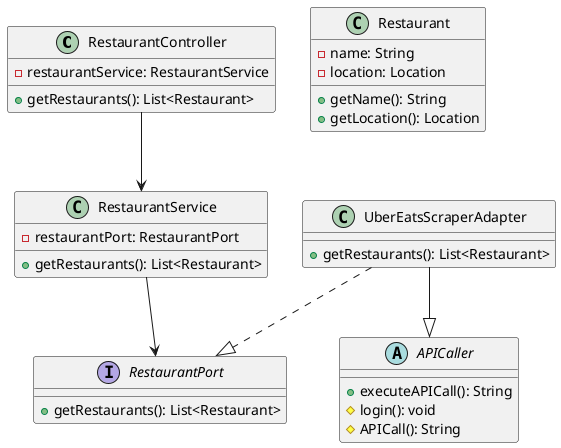 @startuml
'https://plantuml.com/class-diagram

class RestaurantController {
- restaurantService: RestaurantService

+ getRestaurants(): List<Restaurant>
}

class RestaurantService {
- restaurantPort: RestaurantPort

+ getRestaurants(): List<Restaurant>
}

abstract class APICaller {
+ executeAPICall(): String
# login(): void
# APICall(): String
}

interface RestaurantPort {
+ getRestaurants(): List<Restaurant>
}

class UberEatsScraperAdapter {
+ getRestaurants(): List<Restaurant>
}

class Restaurant {
- name: String
- location: Location
+ getName(): String
+ getLocation(): Location
}

RestaurantController --> RestaurantService
RestaurantService --> RestaurantPort
UberEatsScraperAdapter ..|> RestaurantPort
UberEatsScraperAdapter --|> APICaller


@enduml